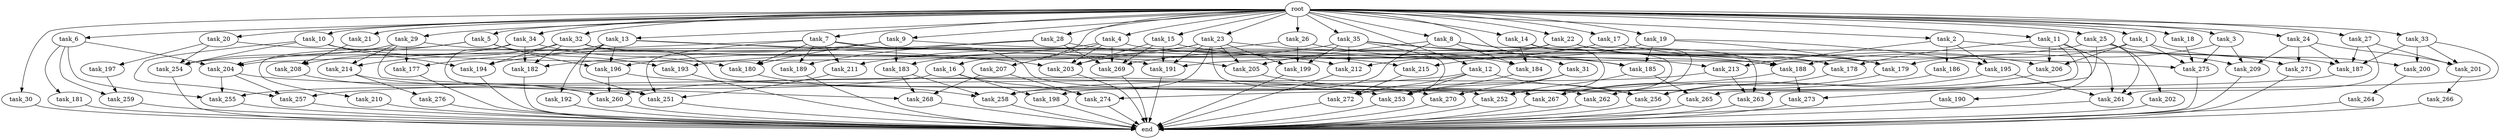 digraph G {
  root [size="0.000000"];
  task_1 [size="2.048000"];
  task_2 [size="2.048000"];
  task_3 [size="2.048000"];
  task_4 [size="2.048000"];
  task_5 [size="2.048000"];
  task_6 [size="2.048000"];
  task_7 [size="2.048000"];
  task_8 [size="2.048000"];
  task_9 [size="2.048000"];
  task_10 [size="2.048000"];
  task_11 [size="2.048000"];
  task_12 [size="2.048000"];
  task_13 [size="2.048000"];
  task_14 [size="2.048000"];
  task_15 [size="2.048000"];
  task_16 [size="2.048000"];
  task_17 [size="2.048000"];
  task_18 [size="2.048000"];
  task_19 [size="2.048000"];
  task_20 [size="2.048000"];
  task_21 [size="2.048000"];
  task_22 [size="2.048000"];
  task_23 [size="2.048000"];
  task_24 [size="2.048000"];
  task_25 [size="2.048000"];
  task_26 [size="2.048000"];
  task_27 [size="2.048000"];
  task_28 [size="2.048000"];
  task_29 [size="2.048000"];
  task_30 [size="2.048000"];
  task_31 [size="2.048000"];
  task_32 [size="2.048000"];
  task_33 [size="2.048000"];
  task_34 [size="2.048000"];
  task_35 [size="2.048000"];
  task_177 [size="1941325217.792000"];
  task_178 [size="3332894621.696000"];
  task_179 [size="4174708211.712000"];
  task_180 [size="1529008357.376000"];
  task_181 [size="618475290.624000"];
  task_182 [size="1992864825.344000"];
  task_183 [size="1116691496.960000"];
  task_184 [size="2216203124.736000"];
  task_185 [size="1340029796.352000"];
  task_186 [size="429496729.600000"];
  task_187 [size="1889785610.240000"];
  task_188 [size="2714419331.072000"];
  task_189 [size="429496729.600000"];
  task_190 [size="1099511627.776000"];
  task_191 [size="1958505086.976000"];
  task_192 [size="841813590.016000"];
  task_193 [size="910533066.752000"];
  task_194 [size="1992864825.344000"];
  task_195 [size="1271310319.616000"];
  task_196 [size="2010044694.528000"];
  task_197 [size="618475290.624000"];
  task_198 [size="1374389534.720000"];
  task_199 [size="1546188226.560000"];
  task_200 [size="343597383.680000"];
  task_201 [size="1735166787.584000"];
  task_202 [size="429496729.600000"];
  task_203 [size="2284922601.472000"];
  task_204 [size="841813590.016000"];
  task_205 [size="2216203124.736000"];
  task_206 [size="1529008357.376000"];
  task_207 [size="1099511627.776000"];
  task_208 [size="2199023255.552000"];
  task_209 [size="2662879723.520000"];
  task_210 [size="68719476.736000"];
  task_211 [size="584115552.256000"];
  task_212 [size="2920577761.280000"];
  task_213 [size="704374636.544000"];
  task_214 [size="1717986918.400000"];
  task_215 [size="1116691496.960000"];
  task_251 [size="2937757630.464000"];
  task_252 [size="2834678415.360000"];
  task_253 [size="1511828488.192000"];
  task_254 [size="4209067950.080000"];
  task_255 [size="1786706395.136000"];
  task_256 [size="2903397892.096000"];
  task_257 [size="1236950581.248000"];
  task_258 [size="2439541424.128000"];
  task_259 [size="1047972020.224000"];
  task_260 [size="6219112644.608000"];
  task_261 [size="3521873182.720000"];
  task_262 [size="223338299.392000"];
  task_263 [size="773094113.280000"];
  task_264 [size="1717986918.400000"];
  task_265 [size="1717986918.400000"];
  task_266 [size="154618822.656000"];
  task_267 [size="962072674.304000"];
  task_268 [size="2473901162.496000"];
  task_269 [size="1597727834.112000"];
  task_270 [size="2765958938.624000"];
  task_271 [size="1821066133.504000"];
  task_272 [size="566935683.072000"];
  task_273 [size="498216206.336000"];
  task_274 [size="3092376453.120000"];
  task_275 [size="2233382993.920000"];
  task_276 [size="1717986918.400000"];
  end [size="0.000000"];

  root -> task_1 [size="1.000000"];
  root -> task_2 [size="1.000000"];
  root -> task_3 [size="1.000000"];
  root -> task_4 [size="1.000000"];
  root -> task_5 [size="1.000000"];
  root -> task_6 [size="1.000000"];
  root -> task_7 [size="1.000000"];
  root -> task_8 [size="1.000000"];
  root -> task_9 [size="1.000000"];
  root -> task_10 [size="1.000000"];
  root -> task_11 [size="1.000000"];
  root -> task_12 [size="1.000000"];
  root -> task_13 [size="1.000000"];
  root -> task_14 [size="1.000000"];
  root -> task_15 [size="1.000000"];
  root -> task_16 [size="1.000000"];
  root -> task_17 [size="1.000000"];
  root -> task_18 [size="1.000000"];
  root -> task_19 [size="1.000000"];
  root -> task_20 [size="1.000000"];
  root -> task_21 [size="1.000000"];
  root -> task_22 [size="1.000000"];
  root -> task_23 [size="1.000000"];
  root -> task_24 [size="1.000000"];
  root -> task_25 [size="1.000000"];
  root -> task_26 [size="1.000000"];
  root -> task_27 [size="1.000000"];
  root -> task_28 [size="1.000000"];
  root -> task_29 [size="1.000000"];
  root -> task_30 [size="1.000000"];
  root -> task_31 [size="1.000000"];
  root -> task_32 [size="1.000000"];
  root -> task_33 [size="1.000000"];
  root -> task_34 [size="1.000000"];
  root -> task_35 [size="1.000000"];
  task_1 -> task_188 [size="134217728.000000"];
  task_1 -> task_200 [size="134217728.000000"];
  task_1 -> task_206 [size="134217728.000000"];
  task_1 -> task_275 [size="134217728.000000"];
  task_2 -> task_186 [size="209715200.000000"];
  task_2 -> task_195 [size="209715200.000000"];
  task_2 -> task_209 [size="209715200.000000"];
  task_2 -> task_213 [size="209715200.000000"];
  task_3 -> task_179 [size="411041792.000000"];
  task_3 -> task_209 [size="411041792.000000"];
  task_3 -> task_275 [size="411041792.000000"];
  task_4 -> task_179 [size="536870912.000000"];
  task_4 -> task_196 [size="536870912.000000"];
  task_4 -> task_203 [size="536870912.000000"];
  task_4 -> task_207 [size="536870912.000000"];
  task_4 -> task_269 [size="536870912.000000"];
  task_5 -> task_193 [size="33554432.000000"];
  task_5 -> task_196 [size="33554432.000000"];
  task_5 -> task_204 [size="33554432.000000"];
  task_5 -> task_210 [size="33554432.000000"];
  task_6 -> task_181 [size="301989888.000000"];
  task_6 -> task_204 [size="301989888.000000"];
  task_6 -> task_255 [size="301989888.000000"];
  task_6 -> task_259 [size="301989888.000000"];
  task_7 -> task_180 [size="75497472.000000"];
  task_7 -> task_187 [size="75497472.000000"];
  task_7 -> task_189 [size="75497472.000000"];
  task_7 -> task_204 [size="75497472.000000"];
  task_7 -> task_211 [size="75497472.000000"];
  task_7 -> task_251 [size="75497472.000000"];
  task_7 -> task_262 [size="75497472.000000"];
  task_8 -> task_184 [size="134217728.000000"];
  task_8 -> task_198 [size="134217728.000000"];
  task_8 -> task_205 [size="134217728.000000"];
  task_8 -> task_252 [size="134217728.000000"];
  task_8 -> task_263 [size="134217728.000000"];
  task_9 -> task_180 [size="134217728.000000"];
  task_9 -> task_183 [size="134217728.000000"];
  task_9 -> task_194 [size="134217728.000000"];
  task_9 -> task_275 [size="134217728.000000"];
  task_10 -> task_194 [size="536870912.000000"];
  task_10 -> task_205 [size="536870912.000000"];
  task_10 -> task_254 [size="536870912.000000"];
  task_10 -> task_257 [size="536870912.000000"];
  task_11 -> task_178 [size="536870912.000000"];
  task_11 -> task_190 [size="536870912.000000"];
  task_11 -> task_206 [size="536870912.000000"];
  task_11 -> task_261 [size="536870912.000000"];
  task_11 -> task_265 [size="536870912.000000"];
  task_12 -> task_253 [size="33554432.000000"];
  task_12 -> task_256 [size="33554432.000000"];
  task_12 -> task_257 [size="33554432.000000"];
  task_12 -> task_272 [size="33554432.000000"];
  task_13 -> task_177 [size="411041792.000000"];
  task_13 -> task_178 [size="411041792.000000"];
  task_13 -> task_192 [size="411041792.000000"];
  task_13 -> task_196 [size="411041792.000000"];
  task_13 -> task_203 [size="411041792.000000"];
  task_13 -> task_251 [size="411041792.000000"];
  task_14 -> task_184 [size="536870912.000000"];
  task_14 -> task_252 [size="536870912.000000"];
  task_14 -> task_270 [size="536870912.000000"];
  task_15 -> task_185 [size="33554432.000000"];
  task_15 -> task_191 [size="33554432.000000"];
  task_15 -> task_203 [size="33554432.000000"];
  task_15 -> task_269 [size="33554432.000000"];
  task_16 -> task_198 [size="536870912.000000"];
  task_16 -> task_255 [size="536870912.000000"];
  task_16 -> task_274 [size="536870912.000000"];
  task_17 -> task_206 [size="75497472.000000"];
  task_17 -> task_269 [size="75497472.000000"];
  task_18 -> task_275 [size="411041792.000000"];
  task_19 -> task_179 [size="411041792.000000"];
  task_19 -> task_185 [size="411041792.000000"];
  task_19 -> task_195 [size="411041792.000000"];
  task_19 -> task_215 [size="411041792.000000"];
  task_20 -> task_191 [size="301989888.000000"];
  task_20 -> task_197 [size="301989888.000000"];
  task_20 -> task_254 [size="301989888.000000"];
  task_21 -> task_208 [size="536870912.000000"];
  task_22 -> task_178 [size="679477248.000000"];
  task_22 -> task_179 [size="679477248.000000"];
  task_22 -> task_188 [size="679477248.000000"];
  task_22 -> task_212 [size="679477248.000000"];
  task_22 -> task_254 [size="679477248.000000"];
  task_23 -> task_183 [size="411041792.000000"];
  task_23 -> task_184 [size="411041792.000000"];
  task_23 -> task_191 [size="411041792.000000"];
  task_23 -> task_193 [size="411041792.000000"];
  task_23 -> task_199 [size="411041792.000000"];
  task_23 -> task_205 [size="411041792.000000"];
  task_23 -> task_252 [size="411041792.000000"];
  task_23 -> task_258 [size="411041792.000000"];
  task_24 -> task_187 [size="679477248.000000"];
  task_24 -> task_201 [size="679477248.000000"];
  task_24 -> task_209 [size="679477248.000000"];
  task_24 -> task_271 [size="679477248.000000"];
  task_25 -> task_191 [size="209715200.000000"];
  task_25 -> task_202 [size="209715200.000000"];
  task_25 -> task_261 [size="209715200.000000"];
  task_25 -> task_271 [size="209715200.000000"];
  task_25 -> task_273 [size="209715200.000000"];
  task_26 -> task_199 [size="134217728.000000"];
  task_26 -> task_203 [size="134217728.000000"];
  task_26 -> task_213 [size="134217728.000000"];
  task_27 -> task_187 [size="134217728.000000"];
  task_27 -> task_201 [size="134217728.000000"];
  task_27 -> task_261 [size="134217728.000000"];
  task_28 -> task_182 [size="134217728.000000"];
  task_28 -> task_189 [size="134217728.000000"];
  task_28 -> task_215 [size="134217728.000000"];
  task_28 -> task_269 [size="134217728.000000"];
  task_29 -> task_177 [size="536870912.000000"];
  task_29 -> task_212 [size="536870912.000000"];
  task_29 -> task_214 [size="536870912.000000"];
  task_29 -> task_254 [size="536870912.000000"];
  task_29 -> task_268 [size="536870912.000000"];
  task_30 -> end [size="1.000000"];
  task_31 -> task_253 [size="134217728.000000"];
  task_31 -> task_270 [size="134217728.000000"];
  task_32 -> task_182 [size="301989888.000000"];
  task_32 -> task_188 [size="301989888.000000"];
  task_32 -> task_194 [size="301989888.000000"];
  task_32 -> task_214 [size="301989888.000000"];
  task_32 -> task_267 [size="301989888.000000"];
  task_33 -> task_187 [size="33554432.000000"];
  task_33 -> task_200 [size="33554432.000000"];
  task_33 -> task_201 [size="33554432.000000"];
  task_33 -> task_263 [size="33554432.000000"];
  task_34 -> task_180 [size="536870912.000000"];
  task_34 -> task_182 [size="536870912.000000"];
  task_34 -> task_208 [size="536870912.000000"];
  task_34 -> task_251 [size="536870912.000000"];
  task_35 -> task_185 [size="209715200.000000"];
  task_35 -> task_188 [size="209715200.000000"];
  task_35 -> task_199 [size="209715200.000000"];
  task_35 -> task_211 [size="209715200.000000"];
  task_35 -> task_212 [size="209715200.000000"];
  task_35 -> task_272 [size="209715200.000000"];
  task_177 -> end [size="1.000000"];
  task_178 -> task_256 [size="134217728.000000"];
  task_179 -> task_267 [size="134217728.000000"];
  task_180 -> task_258 [size="33554432.000000"];
  task_181 -> end [size="1.000000"];
  task_182 -> end [size="1.000000"];
  task_183 -> task_258 [size="536870912.000000"];
  task_183 -> task_268 [size="536870912.000000"];
  task_184 -> task_253 [size="536870912.000000"];
  task_185 -> task_252 [size="301989888.000000"];
  task_185 -> task_265 [size="301989888.000000"];
  task_186 -> task_260 [size="838860800.000000"];
  task_187 -> task_274 [size="838860800.000000"];
  task_188 -> task_267 [size="33554432.000000"];
  task_188 -> task_273 [size="33554432.000000"];
  task_189 -> end [size="1.000000"];
  task_190 -> end [size="1.000000"];
  task_191 -> end [size="1.000000"];
  task_192 -> end [size="1.000000"];
  task_193 -> end [size="1.000000"];
  task_194 -> end [size="1.000000"];
  task_195 -> task_256 [size="838860800.000000"];
  task_195 -> task_261 [size="838860800.000000"];
  task_196 -> task_260 [size="679477248.000000"];
  task_196 -> task_270 [size="679477248.000000"];
  task_197 -> task_259 [size="209715200.000000"];
  task_198 -> end [size="1.000000"];
  task_199 -> end [size="1.000000"];
  task_200 -> task_264 [size="838860800.000000"];
  task_201 -> task_266 [size="75497472.000000"];
  task_202 -> end [size="1.000000"];
  task_203 -> end [size="1.000000"];
  task_204 -> task_253 [size="33554432.000000"];
  task_204 -> task_255 [size="33554432.000000"];
  task_204 -> task_257 [size="33554432.000000"];
  task_205 -> task_256 [size="411041792.000000"];
  task_206 -> task_262 [size="33554432.000000"];
  task_207 -> task_268 [size="134217728.000000"];
  task_207 -> task_274 [size="134217728.000000"];
  task_208 -> task_260 [size="679477248.000000"];
  task_209 -> end [size="1.000000"];
  task_210 -> end [size="1.000000"];
  task_211 -> task_251 [size="411041792.000000"];
  task_212 -> end [size="1.000000"];
  task_213 -> task_258 [size="209715200.000000"];
  task_213 -> task_263 [size="209715200.000000"];
  task_214 -> task_260 [size="838860800.000000"];
  task_214 -> task_276 [size="838860800.000000"];
  task_215 -> task_272 [size="33554432.000000"];
  task_251 -> end [size="1.000000"];
  task_252 -> end [size="1.000000"];
  task_253 -> end [size="1.000000"];
  task_254 -> end [size="1.000000"];
  task_255 -> end [size="1.000000"];
  task_256 -> end [size="1.000000"];
  task_257 -> end [size="1.000000"];
  task_258 -> end [size="1.000000"];
  task_259 -> end [size="1.000000"];
  task_260 -> end [size="1.000000"];
  task_261 -> end [size="1.000000"];
  task_262 -> end [size="1.000000"];
  task_263 -> end [size="1.000000"];
  task_264 -> end [size="1.000000"];
  task_265 -> end [size="1.000000"];
  task_266 -> end [size="1.000000"];
  task_267 -> end [size="1.000000"];
  task_268 -> end [size="1.000000"];
  task_269 -> end [size="1.000000"];
  task_270 -> end [size="1.000000"];
  task_271 -> end [size="1.000000"];
  task_272 -> end [size="1.000000"];
  task_273 -> end [size="1.000000"];
  task_274 -> end [size="1.000000"];
  task_275 -> end [size="1.000000"];
  task_276 -> end [size="1.000000"];
}
